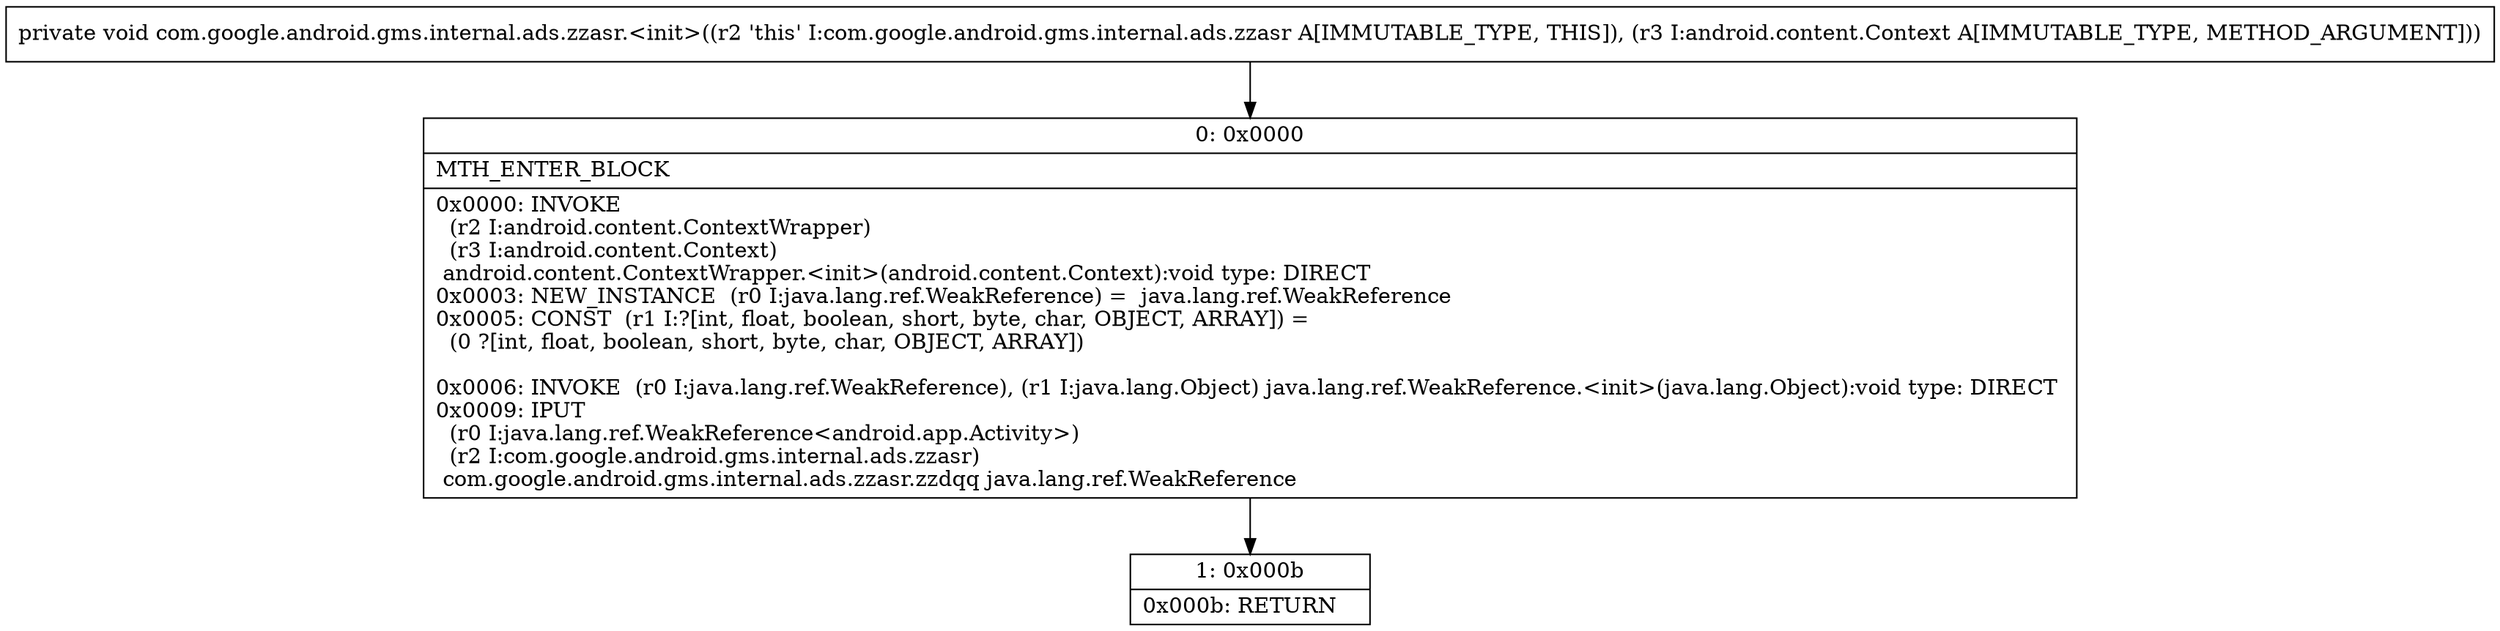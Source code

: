 digraph "CFG forcom.google.android.gms.internal.ads.zzasr.\<init\>(Landroid\/content\/Context;)V" {
Node_0 [shape=record,label="{0\:\ 0x0000|MTH_ENTER_BLOCK\l|0x0000: INVOKE  \l  (r2 I:android.content.ContextWrapper)\l  (r3 I:android.content.Context)\l android.content.ContextWrapper.\<init\>(android.content.Context):void type: DIRECT \l0x0003: NEW_INSTANCE  (r0 I:java.lang.ref.WeakReference) =  java.lang.ref.WeakReference \l0x0005: CONST  (r1 I:?[int, float, boolean, short, byte, char, OBJECT, ARRAY]) = \l  (0 ?[int, float, boolean, short, byte, char, OBJECT, ARRAY])\l \l0x0006: INVOKE  (r0 I:java.lang.ref.WeakReference), (r1 I:java.lang.Object) java.lang.ref.WeakReference.\<init\>(java.lang.Object):void type: DIRECT \l0x0009: IPUT  \l  (r0 I:java.lang.ref.WeakReference\<android.app.Activity\>)\l  (r2 I:com.google.android.gms.internal.ads.zzasr)\l com.google.android.gms.internal.ads.zzasr.zzdqq java.lang.ref.WeakReference \l}"];
Node_1 [shape=record,label="{1\:\ 0x000b|0x000b: RETURN   \l}"];
MethodNode[shape=record,label="{private void com.google.android.gms.internal.ads.zzasr.\<init\>((r2 'this' I:com.google.android.gms.internal.ads.zzasr A[IMMUTABLE_TYPE, THIS]), (r3 I:android.content.Context A[IMMUTABLE_TYPE, METHOD_ARGUMENT])) }"];
MethodNode -> Node_0;
Node_0 -> Node_1;
}

